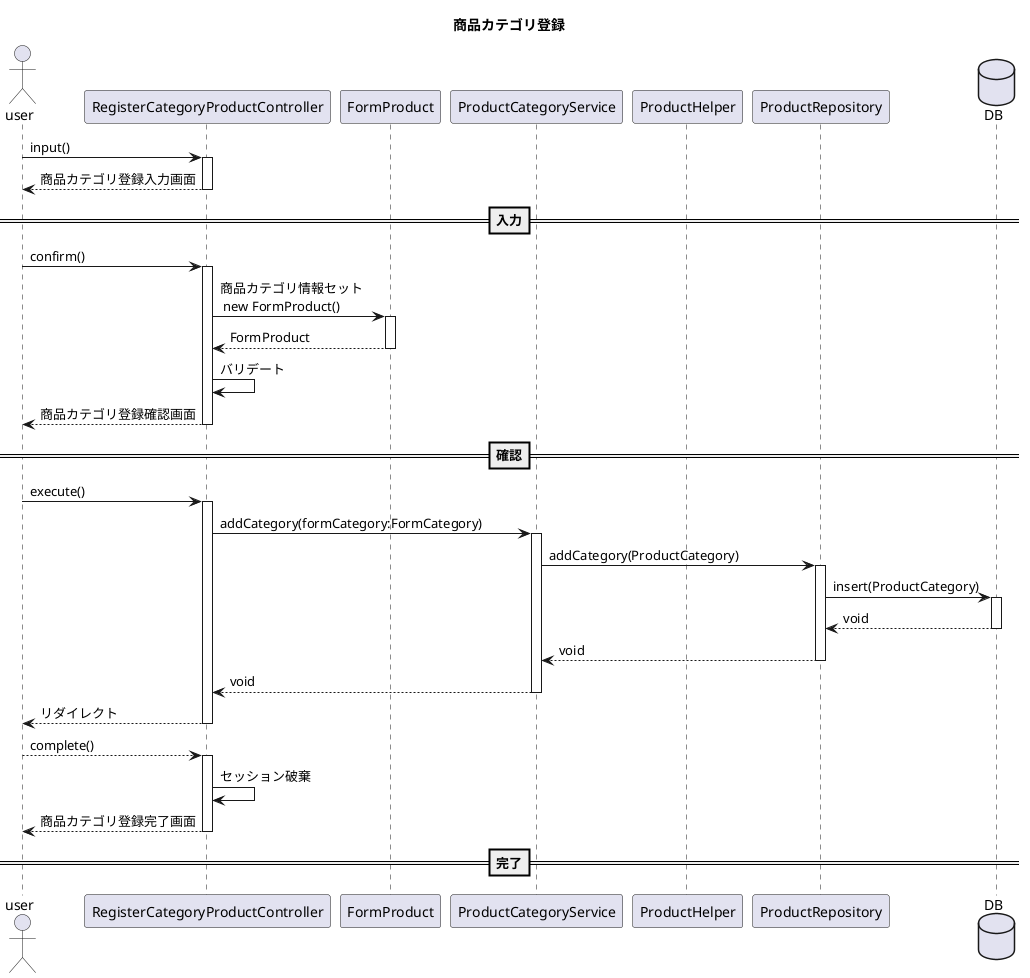 @startuml
title 商品カテゴリ登録
actor user
participant RegisterCategoryProductController as Controller
participant FormProduct as Form
participant ProductCategoryService as Service
participant ProductHelper as Helper
participant ProductRepository as Repository
database DB


user -> Controller++:input()
user <-- Controller--:商品カテゴリ登録入力画面
==入力==
user -> Controller++:confirm()
Controller -> Form++:商品カテゴリ情報セット\n new FormProduct()
Controller <-- Form--:FormProduct
Controller -> Controller:バリデート
user <-- Controller--:商品カテゴリ登録確認画面
==確認==
user -> Controller++:execute()
Controller -> Service++:addCategory(formCategory:FormCategory)
Service -> Repository++:addCategory(ProductCategory)
Repository -> DB++:insert(ProductCategory)
Repository <-- DB--:void
Service <-- Repository--:void
Controller <-- Service--:void
user <-- Controller--:リダイレクト
user --> Controller++:complete()
Controller -> Controller:セッション破棄
user <-- Controller--:商品カテゴリ登録完了画面
==完了==
@enduml